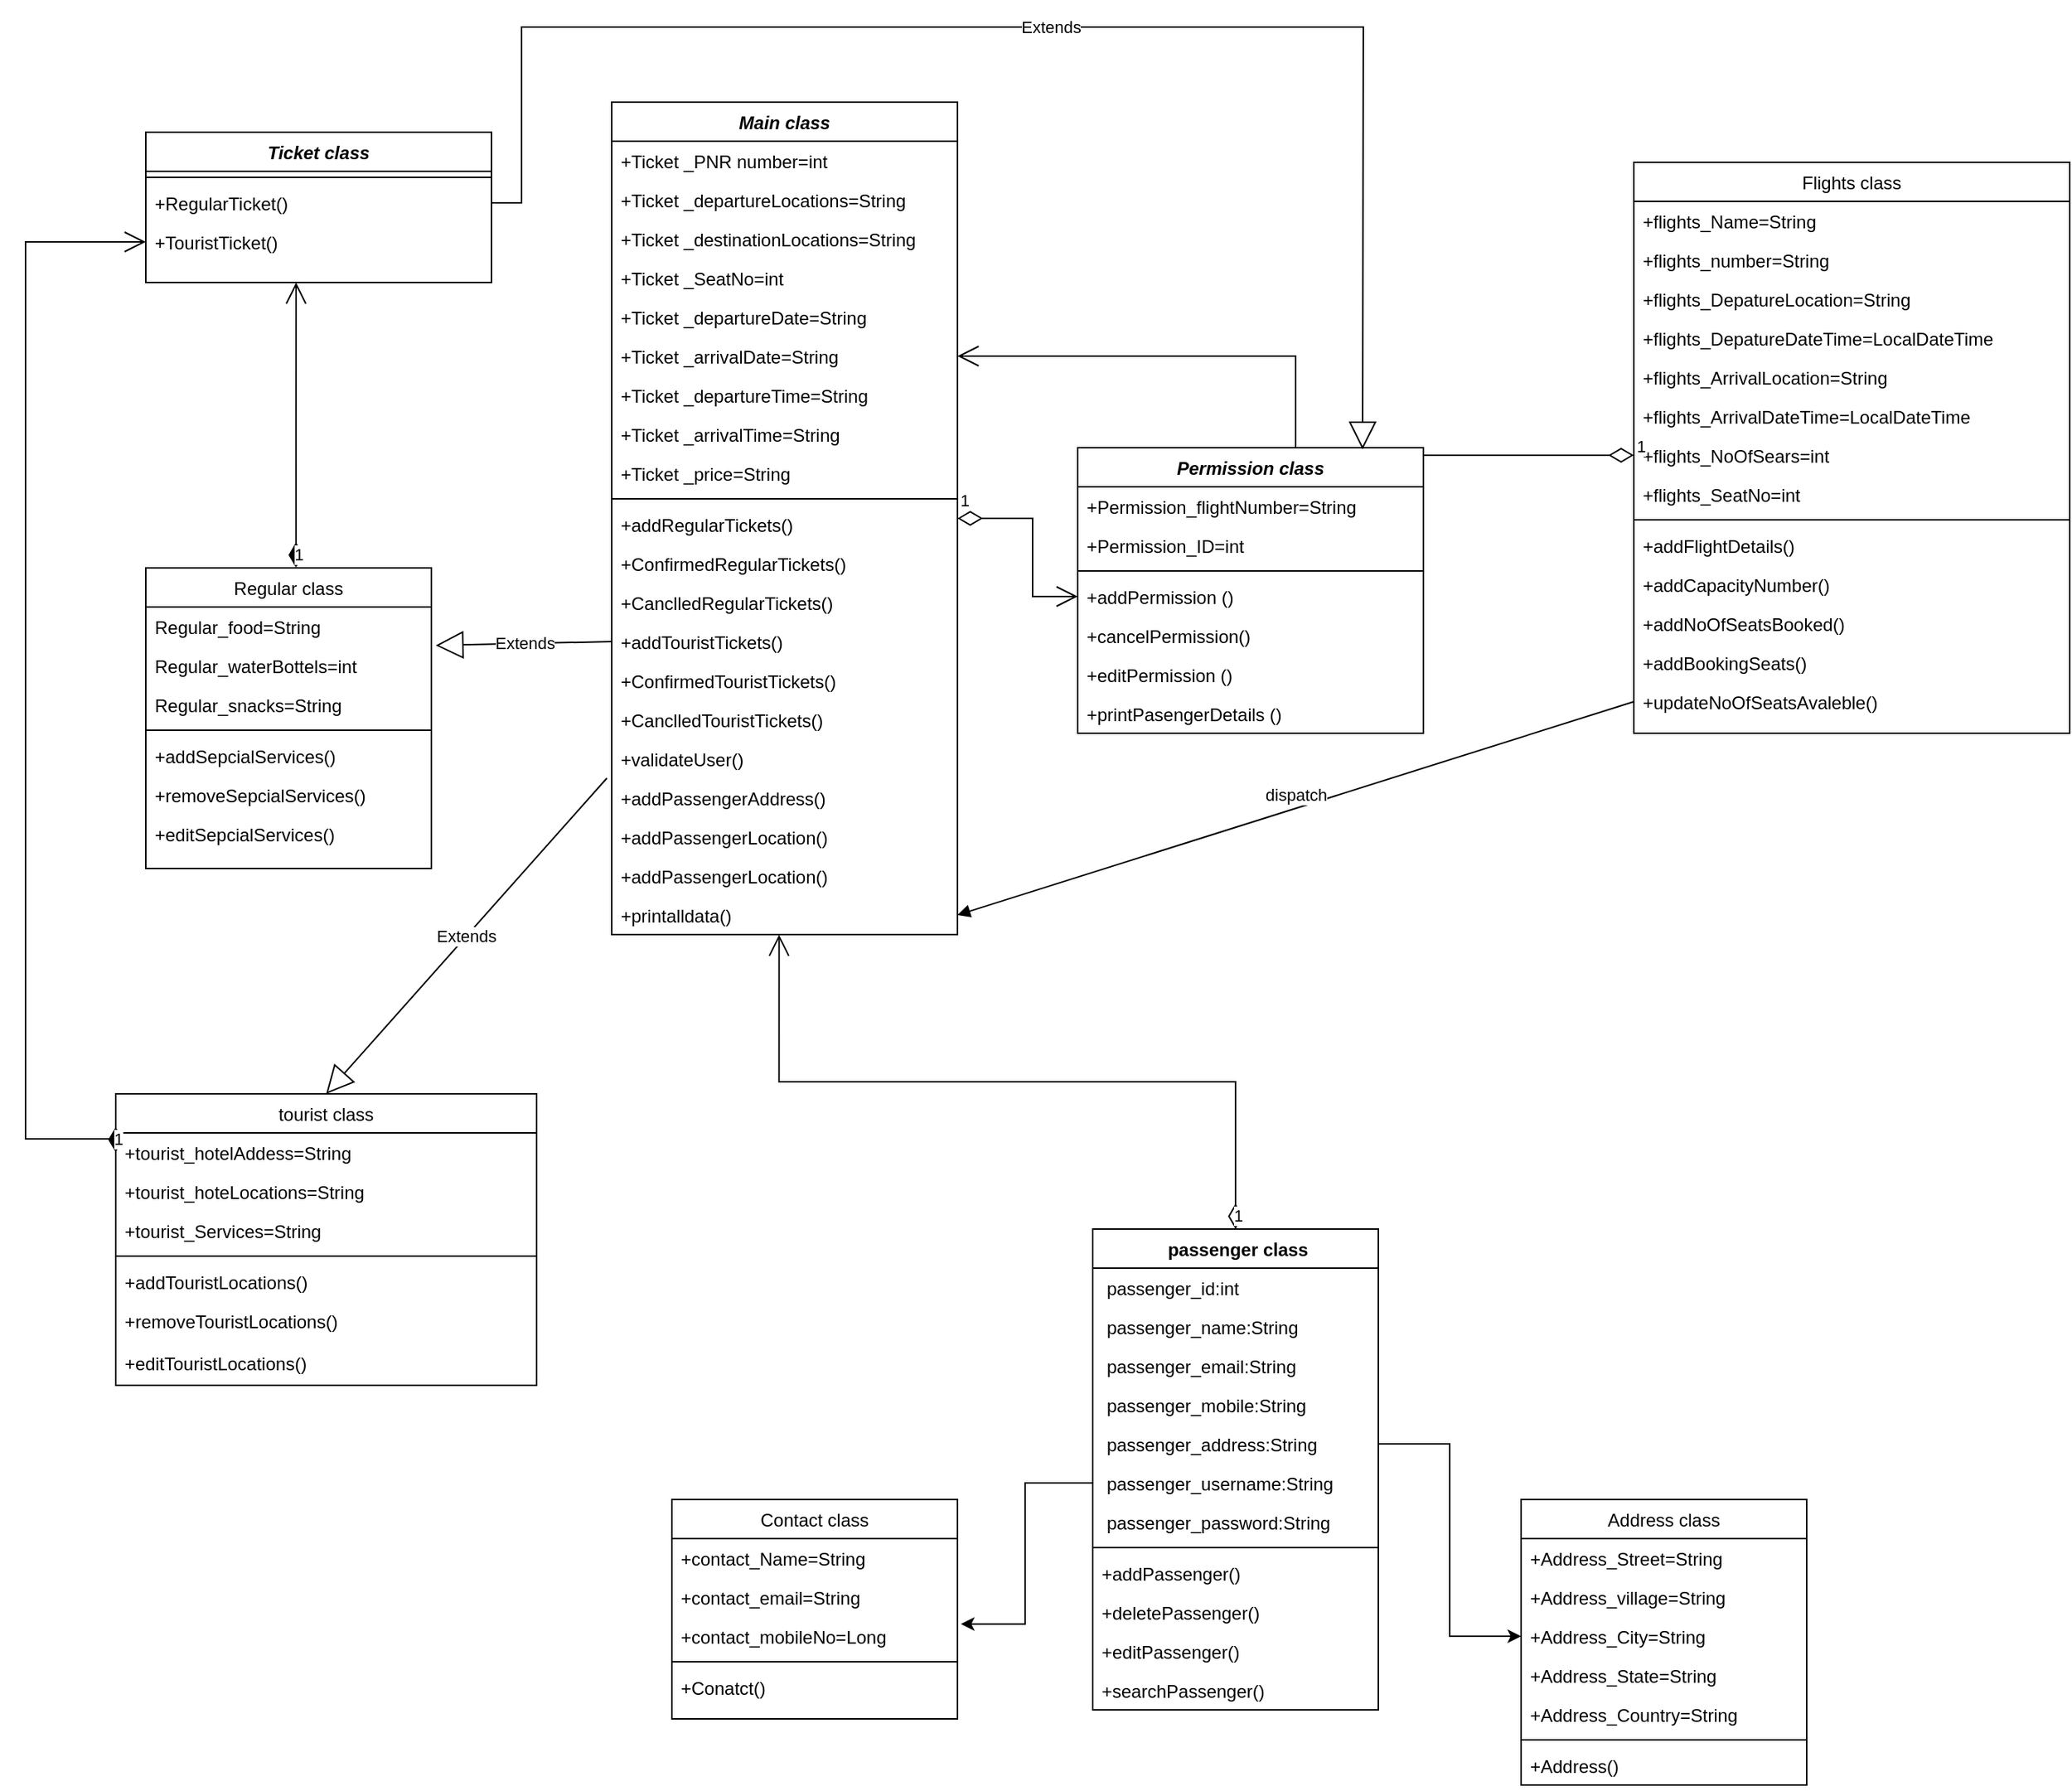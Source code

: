 <mxfile version="16.1.2" type="google"><diagram id="C5RBs43oDa-KdzZeNtuy" name="Page-1"><mxGraphModel dx="3751" dy="2673" grid="1" gridSize="10" guides="1" tooltips="1" connect="1" arrows="1" fold="1" page="1" pageScale="1" pageWidth="827" pageHeight="1169" math="0" shadow="0"><root><mxCell id="WIyWlLk6GJQsqaUBKTNV-0"/><mxCell id="WIyWlLk6GJQsqaUBKTNV-1" parent="WIyWlLk6GJQsqaUBKTNV-0"/><mxCell id="zkfFHV4jXpPFQw0GAbJ--0" value="Main class" style="swimlane;fontStyle=3;align=center;verticalAlign=top;childLayout=stackLayout;horizontal=1;startSize=26;horizontalStack=0;resizeParent=1;resizeLast=0;collapsible=1;marginBottom=0;rounded=0;shadow=0;strokeWidth=1;" parent="WIyWlLk6GJQsqaUBKTNV-1" vertex="1"><mxGeometry x="50.0" y="-620" width="230" height="554" as="geometry"><mxRectangle x="230" y="140" width="160" height="26" as="alternateBounds"/></mxGeometry></mxCell><mxCell id="kTtTP0LMeAO8jcKYCq8V-0" value="+Ticket _PNR number=int" style="text;align=left;verticalAlign=top;spacingLeft=4;spacingRight=4;overflow=hidden;rotatable=0;points=[[0,0.5],[1,0.5]];portConstraint=eastwest;strokeWidth=0;" parent="zkfFHV4jXpPFQw0GAbJ--0" vertex="1"><mxGeometry y="26" width="230" height="26" as="geometry"/></mxCell><mxCell id="kTtTP0LMeAO8jcKYCq8V-13" value="+Ticket _departureLocations=String" style="text;align=left;verticalAlign=top;spacingLeft=4;spacingRight=4;overflow=hidden;rotatable=0;points=[[0,0.5],[1,0.5]];portConstraint=eastwest;strokeWidth=0;" parent="zkfFHV4jXpPFQw0GAbJ--0" vertex="1"><mxGeometry y="52" width="230" height="26" as="geometry"/></mxCell><mxCell id="kTtTP0LMeAO8jcKYCq8V-14" value="+Ticket _destinationLocations=String" style="text;align=left;verticalAlign=top;spacingLeft=4;spacingRight=4;overflow=hidden;rotatable=0;points=[[0,0.5],[1,0.5]];portConstraint=eastwest;strokeWidth=0;" parent="zkfFHV4jXpPFQw0GAbJ--0" vertex="1"><mxGeometry y="78" width="230" height="26" as="geometry"/></mxCell><mxCell id="kTtTP0LMeAO8jcKYCq8V-15" value="+Ticket _SeatNo=int" style="text;align=left;verticalAlign=top;spacingLeft=4;spacingRight=4;overflow=hidden;rotatable=0;points=[[0,0.5],[1,0.5]];portConstraint=eastwest;strokeWidth=0;" parent="zkfFHV4jXpPFQw0GAbJ--0" vertex="1"><mxGeometry y="104" width="230" height="26" as="geometry"/></mxCell><mxCell id="kTtTP0LMeAO8jcKYCq8V-18" value="+Ticket _departureDate=String" style="text;align=left;verticalAlign=top;spacingLeft=4;spacingRight=4;overflow=hidden;rotatable=0;points=[[0,0.5],[1,0.5]];portConstraint=eastwest;strokeWidth=0;" parent="zkfFHV4jXpPFQw0GAbJ--0" vertex="1"><mxGeometry y="130" width="230" height="26" as="geometry"/></mxCell><mxCell id="kTtTP0LMeAO8jcKYCq8V-16" value="+Ticket _arrivalDate=String" style="text;align=left;verticalAlign=top;spacingLeft=4;spacingRight=4;overflow=hidden;rotatable=0;points=[[0,0.5],[1,0.5]];portConstraint=eastwest;strokeWidth=0;" parent="zkfFHV4jXpPFQw0GAbJ--0" vertex="1"><mxGeometry y="156" width="230" height="26" as="geometry"/></mxCell><mxCell id="kTtTP0LMeAO8jcKYCq8V-17" value="+Ticket _departureTime=String" style="text;align=left;verticalAlign=top;spacingLeft=4;spacingRight=4;overflow=hidden;rotatable=0;points=[[0,0.5],[1,0.5]];portConstraint=eastwest;strokeWidth=0;" parent="zkfFHV4jXpPFQw0GAbJ--0" vertex="1"><mxGeometry y="182" width="230" height="26" as="geometry"/></mxCell><mxCell id="kTtTP0LMeAO8jcKYCq8V-19" value="+Ticket _arrivalTime=String" style="text;align=left;verticalAlign=top;spacingLeft=4;spacingRight=4;overflow=hidden;rotatable=0;points=[[0,0.5],[1,0.5]];portConstraint=eastwest;strokeWidth=0;" parent="zkfFHV4jXpPFQw0GAbJ--0" vertex="1"><mxGeometry y="208" width="230" height="26" as="geometry"/></mxCell><mxCell id="kTtTP0LMeAO8jcKYCq8V-12" value="+Ticket _price=String" style="text;align=left;verticalAlign=top;spacingLeft=4;spacingRight=4;overflow=hidden;rotatable=0;points=[[0,0.5],[1,0.5]];portConstraint=eastwest;strokeWidth=0;" parent="zkfFHV4jXpPFQw0GAbJ--0" vertex="1"><mxGeometry y="234" width="230" height="26" as="geometry"/></mxCell><mxCell id="zkfFHV4jXpPFQw0GAbJ--4" value="" style="line;html=1;strokeWidth=1;align=left;verticalAlign=middle;spacingTop=-1;spacingLeft=3;spacingRight=3;rotatable=0;labelPosition=right;points=[];portConstraint=eastwest;" parent="zkfFHV4jXpPFQw0GAbJ--0" vertex="1"><mxGeometry y="260" width="230" height="8" as="geometry"/></mxCell><mxCell id="kTtTP0LMeAO8jcKYCq8V-22" value="+addRegularTickets()" style="text;align=left;verticalAlign=top;spacingLeft=4;spacingRight=4;overflow=hidden;rotatable=0;points=[[0,0.5],[1,0.5]];portConstraint=eastwest;fontStyle=0" parent="zkfFHV4jXpPFQw0GAbJ--0" vertex="1"><mxGeometry y="268" width="230" height="26" as="geometry"/></mxCell><mxCell id="kTtTP0LMeAO8jcKYCq8V-21" value="+ConfirmedRegularTickets()" style="text;align=left;verticalAlign=top;spacingLeft=4;spacingRight=4;overflow=hidden;rotatable=0;points=[[0,0.5],[1,0.5]];portConstraint=eastwest;fontStyle=0" parent="zkfFHV4jXpPFQw0GAbJ--0" vertex="1"><mxGeometry y="294" width="230" height="26" as="geometry"/></mxCell><mxCell id="kTtTP0LMeAO8jcKYCq8V-20" value="+CanclledRegularTickets()" style="text;align=left;verticalAlign=top;spacingLeft=4;spacingRight=4;overflow=hidden;rotatable=0;points=[[0,0.5],[1,0.5]];portConstraint=eastwest;fontStyle=0" parent="zkfFHV4jXpPFQw0GAbJ--0" vertex="1"><mxGeometry y="320" width="230" height="26" as="geometry"/></mxCell><mxCell id="kTtTP0LMeAO8jcKYCq8V-11" value="+addTouristTickets()" style="text;align=left;verticalAlign=top;spacingLeft=4;spacingRight=4;overflow=hidden;rotatable=0;points=[[0,0.5],[1,0.5]];portConstraint=eastwest;" parent="zkfFHV4jXpPFQw0GAbJ--0" vertex="1"><mxGeometry y="346" width="230" height="26" as="geometry"/></mxCell><mxCell id="kTtTP0LMeAO8jcKYCq8V-23" value="+ConfirmedTouristTickets()" style="text;align=left;verticalAlign=top;spacingLeft=4;spacingRight=4;overflow=hidden;rotatable=0;points=[[0,0.5],[1,0.5]];portConstraint=eastwest;" parent="zkfFHV4jXpPFQw0GAbJ--0" vertex="1"><mxGeometry y="372" width="230" height="26" as="geometry"/></mxCell><mxCell id="DacCaq0oT-YO_KaYL6lc-1" value="+CanclledTouristTickets()" style="text;align=left;verticalAlign=top;spacingLeft=4;spacingRight=4;overflow=hidden;rotatable=0;points=[[0,0.5],[1,0.5]];portConstraint=eastwest;" vertex="1" parent="zkfFHV4jXpPFQw0GAbJ--0"><mxGeometry y="398" width="230" height="26" as="geometry"/></mxCell><mxCell id="DacCaq0oT-YO_KaYL6lc-2" value="+validateUser()" style="text;align=left;verticalAlign=top;spacingLeft=4;spacingRight=4;overflow=hidden;rotatable=0;points=[[0,0.5],[1,0.5]];portConstraint=eastwest;" vertex="1" parent="zkfFHV4jXpPFQw0GAbJ--0"><mxGeometry y="424" width="230" height="26" as="geometry"/></mxCell><mxCell id="DacCaq0oT-YO_KaYL6lc-3" value="+addPassengerAddress()" style="text;align=left;verticalAlign=top;spacingLeft=4;spacingRight=4;overflow=hidden;rotatable=0;points=[[0,0.5],[1,0.5]];portConstraint=eastwest;" vertex="1" parent="zkfFHV4jXpPFQw0GAbJ--0"><mxGeometry y="450" width="230" height="26" as="geometry"/></mxCell><mxCell id="DacCaq0oT-YO_KaYL6lc-4" value="+addPassengerLocation()" style="text;align=left;verticalAlign=top;spacingLeft=4;spacingRight=4;overflow=hidden;rotatable=0;points=[[0,0.5],[1,0.5]];portConstraint=eastwest;" vertex="1" parent="zkfFHV4jXpPFQw0GAbJ--0"><mxGeometry y="476" width="230" height="26" as="geometry"/></mxCell><mxCell id="DacCaq0oT-YO_KaYL6lc-5" value="+addPassengerLocation()" style="text;align=left;verticalAlign=top;spacingLeft=4;spacingRight=4;overflow=hidden;rotatable=0;points=[[0,0.5],[1,0.5]];portConstraint=eastwest;" vertex="1" parent="zkfFHV4jXpPFQw0GAbJ--0"><mxGeometry y="502" width="230" height="26" as="geometry"/></mxCell><mxCell id="kTtTP0LMeAO8jcKYCq8V-24" value="+printalldata()" style="text;align=left;verticalAlign=top;spacingLeft=4;spacingRight=4;overflow=hidden;rotatable=0;points=[[0,0.5],[1,0.5]];portConstraint=eastwest;" parent="zkfFHV4jXpPFQw0GAbJ--0" vertex="1"><mxGeometry y="528" width="230" height="26" as="geometry"/></mxCell><mxCell id="zkfFHV4jXpPFQw0GAbJ--6" value=" passenger class" style="swimlane;fontStyle=1;align=center;verticalAlign=top;childLayout=stackLayout;horizontal=1;startSize=26;horizontalStack=0;resizeParent=1;resizeLast=0;collapsible=1;marginBottom=0;rounded=0;shadow=0;strokeWidth=1;" parent="WIyWlLk6GJQsqaUBKTNV-1" vertex="1"><mxGeometry x="370" y="130" width="190" height="320" as="geometry"><mxRectangle x="130" y="380" width="160" height="26" as="alternateBounds"/></mxGeometry></mxCell><mxCell id="kTtTP0LMeAO8jcKYCq8V-4" value=" passenger_id:int" style="text;align=left;verticalAlign=top;spacingLeft=4;spacingRight=4;overflow=hidden;rotatable=0;points=[[0,0.5],[1,0.5]];portConstraint=eastwest;" parent="zkfFHV4jXpPFQw0GAbJ--6" vertex="1"><mxGeometry y="26" width="190" height="26" as="geometry"/></mxCell><mxCell id="zkfFHV4jXpPFQw0GAbJ--7" value=" passenger_name:String" style="text;align=left;verticalAlign=top;spacingLeft=4;spacingRight=4;overflow=hidden;rotatable=0;points=[[0,0.5],[1,0.5]];portConstraint=eastwest;" parent="zkfFHV4jXpPFQw0GAbJ--6" vertex="1"><mxGeometry y="52" width="190" height="26" as="geometry"/></mxCell><mxCell id="kTtTP0LMeAO8jcKYCq8V-5" value=" passenger_email:String" style="text;align=left;verticalAlign=top;spacingLeft=4;spacingRight=4;overflow=hidden;rotatable=0;points=[[0,0.5],[1,0.5]];portConstraint=eastwest;rounded=0;shadow=0;html=0;" parent="zkfFHV4jXpPFQw0GAbJ--6" vertex="1"><mxGeometry y="78" width="190" height="26" as="geometry"/></mxCell><mxCell id="kTtTP0LMeAO8jcKYCq8V-8" value=" passenger_mobile:String" style="text;align=left;verticalAlign=top;spacingLeft=4;spacingRight=4;overflow=hidden;rotatable=0;points=[[0,0.5],[1,0.5]];portConstraint=eastwest;rounded=0;shadow=0;html=0;" parent="zkfFHV4jXpPFQw0GAbJ--6" vertex="1"><mxGeometry y="104" width="190" height="26" as="geometry"/></mxCell><mxCell id="kTtTP0LMeAO8jcKYCq8V-6" value=" passenger_address:String" style="text;align=left;verticalAlign=top;spacingLeft=4;spacingRight=4;overflow=hidden;rotatable=0;points=[[0,0.5],[1,0.5]];portConstraint=eastwest;rounded=0;shadow=0;html=0;" parent="zkfFHV4jXpPFQw0GAbJ--6" vertex="1"><mxGeometry y="130" width="190" height="26" as="geometry"/></mxCell><mxCell id="kTtTP0LMeAO8jcKYCq8V-7" value=" passenger_username:String" style="text;align=left;verticalAlign=top;spacingLeft=4;spacingRight=4;overflow=hidden;rotatable=0;points=[[0,0.5],[1,0.5]];portConstraint=eastwest;rounded=0;shadow=0;html=0;" parent="zkfFHV4jXpPFQw0GAbJ--6" vertex="1"><mxGeometry y="156" width="190" height="26" as="geometry"/></mxCell><mxCell id="zkfFHV4jXpPFQw0GAbJ--8" value=" passenger_password:String" style="text;align=left;verticalAlign=top;spacingLeft=4;spacingRight=4;overflow=hidden;rotatable=0;points=[[0,0.5],[1,0.5]];portConstraint=eastwest;rounded=0;shadow=0;html=0;" parent="zkfFHV4jXpPFQw0GAbJ--6" vertex="1"><mxGeometry y="182" width="190" height="26" as="geometry"/></mxCell><mxCell id="zkfFHV4jXpPFQw0GAbJ--9" value="" style="line;html=1;strokeWidth=1;align=left;verticalAlign=middle;spacingTop=-1;spacingLeft=3;spacingRight=3;rotatable=0;labelPosition=right;points=[];portConstraint=eastwest;" parent="zkfFHV4jXpPFQw0GAbJ--6" vertex="1"><mxGeometry y="208" width="190" height="8" as="geometry"/></mxCell><mxCell id="zkfFHV4jXpPFQw0GAbJ--10" value="+addPassenger()" style="text;align=left;verticalAlign=top;spacingLeft=4;spacingRight=4;overflow=hidden;rotatable=0;points=[[0,0.5],[1,0.5]];portConstraint=eastwest;fontStyle=0" parent="zkfFHV4jXpPFQw0GAbJ--6" vertex="1"><mxGeometry y="216" width="190" height="26" as="geometry"/></mxCell><mxCell id="kTtTP0LMeAO8jcKYCq8V-9" value="+deletePassenger()" style="text;align=left;verticalAlign=top;spacingLeft=4;spacingRight=4;overflow=hidden;rotatable=0;points=[[0,0.5],[1,0.5]];portConstraint=eastwest;" parent="zkfFHV4jXpPFQw0GAbJ--6" vertex="1"><mxGeometry y="242" width="190" height="26" as="geometry"/></mxCell><mxCell id="kTtTP0LMeAO8jcKYCq8V-10" value="+editPassenger()" style="text;align=left;verticalAlign=top;spacingLeft=4;spacingRight=4;overflow=hidden;rotatable=0;points=[[0,0.5],[1,0.5]];portConstraint=eastwest;" parent="zkfFHV4jXpPFQw0GAbJ--6" vertex="1"><mxGeometry y="268" width="190" height="26" as="geometry"/></mxCell><mxCell id="zkfFHV4jXpPFQw0GAbJ--11" value="+searchPassenger()" style="text;align=left;verticalAlign=top;spacingLeft=4;spacingRight=4;overflow=hidden;rotatable=0;points=[[0,0.5],[1,0.5]];portConstraint=eastwest;" parent="zkfFHV4jXpPFQw0GAbJ--6" vertex="1"><mxGeometry y="294" width="190" height="26" as="geometry"/></mxCell><mxCell id="zkfFHV4jXpPFQw0GAbJ--17" value="Regular class" style="swimlane;fontStyle=0;align=center;verticalAlign=top;childLayout=stackLayout;horizontal=1;startSize=26;horizontalStack=0;resizeParent=1;resizeLast=0;collapsible=1;marginBottom=0;rounded=0;shadow=0;strokeWidth=1;" parent="WIyWlLk6GJQsqaUBKTNV-1" vertex="1"><mxGeometry x="-260" y="-310" width="190" height="200" as="geometry"><mxRectangle x="550" y="140" width="160" height="26" as="alternateBounds"/></mxGeometry></mxCell><mxCell id="zkfFHV4jXpPFQw0GAbJ--19" value="Regular_food=String" style="text;align=left;verticalAlign=top;spacingLeft=4;spacingRight=4;overflow=hidden;rotatable=0;points=[[0,0.5],[1,0.5]];portConstraint=eastwest;rounded=0;shadow=0;html=0;" parent="zkfFHV4jXpPFQw0GAbJ--17" vertex="1"><mxGeometry y="26" width="190" height="26" as="geometry"/></mxCell><mxCell id="kTtTP0LMeAO8jcKYCq8V-43" value="Regular_waterBottels=int" style="text;align=left;verticalAlign=top;spacingLeft=4;spacingRight=4;overflow=hidden;rotatable=0;points=[[0,0.5],[1,0.5]];portConstraint=eastwest;rounded=0;shadow=0;html=0;" parent="zkfFHV4jXpPFQw0GAbJ--17" vertex="1"><mxGeometry y="52" width="190" height="26" as="geometry"/></mxCell><mxCell id="kTtTP0LMeAO8jcKYCq8V-44" value="Regular_snacks=String" style="text;align=left;verticalAlign=top;spacingLeft=4;spacingRight=4;overflow=hidden;rotatable=0;points=[[0,0.5],[1,0.5]];portConstraint=eastwest;rounded=0;shadow=0;html=0;" parent="zkfFHV4jXpPFQw0GAbJ--17" vertex="1"><mxGeometry y="78" width="190" height="26" as="geometry"/></mxCell><mxCell id="zkfFHV4jXpPFQw0GAbJ--23" value="" style="line;html=1;strokeWidth=1;align=left;verticalAlign=middle;spacingTop=-1;spacingLeft=3;spacingRight=3;rotatable=0;labelPosition=right;points=[];portConstraint=eastwest;" parent="zkfFHV4jXpPFQw0GAbJ--17" vertex="1"><mxGeometry y="104" width="190" height="8" as="geometry"/></mxCell><mxCell id="zkfFHV4jXpPFQw0GAbJ--25" value="+addSepcialServices()" style="text;align=left;verticalAlign=top;spacingLeft=4;spacingRight=4;overflow=hidden;rotatable=0;points=[[0,0.5],[1,0.5]];portConstraint=eastwest;" parent="zkfFHV4jXpPFQw0GAbJ--17" vertex="1"><mxGeometry y="112" width="190" height="26" as="geometry"/></mxCell><mxCell id="kTtTP0LMeAO8jcKYCq8V-40" value="+removeSepcialServices()" style="text;align=left;verticalAlign=top;spacingLeft=4;spacingRight=4;overflow=hidden;rotatable=0;points=[[0,0.5],[1,0.5]];portConstraint=eastwest;" parent="zkfFHV4jXpPFQw0GAbJ--17" vertex="1"><mxGeometry y="138" width="190" height="26" as="geometry"/></mxCell><mxCell id="kTtTP0LMeAO8jcKYCq8V-41" value="+editSepcialServices()" style="text;align=left;verticalAlign=top;spacingLeft=4;spacingRight=4;overflow=hidden;rotatable=0;points=[[0,0.5],[1,0.5]];portConstraint=eastwest;" parent="zkfFHV4jXpPFQw0GAbJ--17" vertex="1"><mxGeometry y="164" width="190" height="26" as="geometry"/></mxCell><mxCell id="kTtTP0LMeAO8jcKYCq8V-45" value="tourist class" style="swimlane;fontStyle=0;align=center;verticalAlign=top;childLayout=stackLayout;horizontal=1;startSize=26;horizontalStack=0;resizeParent=1;resizeLast=0;collapsible=1;marginBottom=0;rounded=0;shadow=0;strokeWidth=1;" parent="WIyWlLk6GJQsqaUBKTNV-1" vertex="1"><mxGeometry x="-280" y="40" width="280" height="194" as="geometry"><mxRectangle x="550" y="140" width="160" height="26" as="alternateBounds"/></mxGeometry></mxCell><mxCell id="kTtTP0LMeAO8jcKYCq8V-46" value="+tourist_hotelAddess=String" style="text;align=left;verticalAlign=top;spacingLeft=4;spacingRight=4;overflow=hidden;rotatable=0;points=[[0,0.5],[1,0.5]];portConstraint=eastwest;rounded=0;shadow=0;html=0;" parent="kTtTP0LMeAO8jcKYCq8V-45" vertex="1"><mxGeometry y="26" width="280" height="26" as="geometry"/></mxCell><mxCell id="kTtTP0LMeAO8jcKYCq8V-47" value="+tourist_hoteLocations=String" style="text;align=left;verticalAlign=top;spacingLeft=4;spacingRight=4;overflow=hidden;rotatable=0;points=[[0,0.5],[1,0.5]];portConstraint=eastwest;rounded=0;shadow=0;html=0;" parent="kTtTP0LMeAO8jcKYCq8V-45" vertex="1"><mxGeometry y="52" width="280" height="26" as="geometry"/></mxCell><mxCell id="pkEpkI6Na9km7Mtwv1lN-41" value="+tourist_Services=String" style="text;align=left;verticalAlign=top;spacingLeft=4;spacingRight=4;overflow=hidden;rotatable=0;points=[[0,0.5],[1,0.5]];portConstraint=eastwest;rounded=0;shadow=0;html=0;" parent="kTtTP0LMeAO8jcKYCq8V-45" vertex="1"><mxGeometry y="78" width="280" height="26" as="geometry"/></mxCell><mxCell id="kTtTP0LMeAO8jcKYCq8V-49" value="" style="line;html=1;strokeWidth=1;align=left;verticalAlign=middle;spacingTop=-1;spacingLeft=3;spacingRight=3;rotatable=0;labelPosition=right;points=[];portConstraint=eastwest;" parent="kTtTP0LMeAO8jcKYCq8V-45" vertex="1"><mxGeometry y="104" width="280" height="8" as="geometry"/></mxCell><mxCell id="kTtTP0LMeAO8jcKYCq8V-50" value="+addTouristLocations()" style="text;align=left;verticalAlign=top;spacingLeft=4;spacingRight=4;overflow=hidden;rotatable=0;points=[[0,0.5],[1,0.5]];portConstraint=eastwest;" parent="kTtTP0LMeAO8jcKYCq8V-45" vertex="1"><mxGeometry y="112" width="280" height="26" as="geometry"/></mxCell><mxCell id="kTtTP0LMeAO8jcKYCq8V-51" value="+removeTouristLocations()" style="text;align=left;verticalAlign=top;spacingLeft=4;spacingRight=4;overflow=hidden;rotatable=0;points=[[0,0.5],[1,0.5]];portConstraint=eastwest;" parent="kTtTP0LMeAO8jcKYCq8V-45" vertex="1"><mxGeometry y="138" width="280" height="28" as="geometry"/></mxCell><mxCell id="kTtTP0LMeAO8jcKYCq8V-56" value="+editTouristLocations()" style="text;align=left;verticalAlign=top;spacingLeft=4;spacingRight=4;overflow=hidden;rotatable=0;points=[[0,0.5],[1,0.5]];portConstraint=eastwest;" parent="kTtTP0LMeAO8jcKYCq8V-45" vertex="1"><mxGeometry y="166" width="280" height="28" as="geometry"/></mxCell><mxCell id="kTtTP0LMeAO8jcKYCq8V-68" value="Flights class" style="swimlane;fontStyle=0;align=center;verticalAlign=top;childLayout=stackLayout;horizontal=1;startSize=26;horizontalStack=0;resizeParent=1;resizeLast=0;collapsible=1;marginBottom=0;rounded=0;shadow=0;strokeWidth=1;" parent="WIyWlLk6GJQsqaUBKTNV-1" vertex="1"><mxGeometry x="730" y="-580" width="290" height="380" as="geometry"><mxRectangle x="550" y="140" width="160" height="26" as="alternateBounds"/></mxGeometry></mxCell><mxCell id="kTtTP0LMeAO8jcKYCq8V-69" value="+flights_Name=String" style="text;align=left;verticalAlign=top;spacingLeft=4;spacingRight=4;overflow=hidden;rotatable=0;points=[[0,0.5],[1,0.5]];portConstraint=eastwest;rounded=0;shadow=0;html=0;" parent="kTtTP0LMeAO8jcKYCq8V-68" vertex="1"><mxGeometry y="26" width="290" height="26" as="geometry"/></mxCell><mxCell id="pkEpkI6Na9km7Mtwv1lN-20" value="+flights_number=String" style="text;align=left;verticalAlign=top;spacingLeft=4;spacingRight=4;overflow=hidden;rotatable=0;points=[[0,0.5],[1,0.5]];portConstraint=eastwest;rounded=0;shadow=0;html=0;" parent="kTtTP0LMeAO8jcKYCq8V-68" vertex="1"><mxGeometry y="52" width="290" height="26" as="geometry"/></mxCell><mxCell id="pkEpkI6Na9km7Mtwv1lN-21" value="+flights_DepatureLocation=String" style="text;align=left;verticalAlign=top;spacingLeft=4;spacingRight=4;overflow=hidden;rotatable=0;points=[[0,0.5],[1,0.5]];portConstraint=eastwest;rounded=0;shadow=0;html=0;" parent="kTtTP0LMeAO8jcKYCq8V-68" vertex="1"><mxGeometry y="78" width="290" height="26" as="geometry"/></mxCell><mxCell id="pkEpkI6Na9km7Mtwv1lN-22" value="+flights_DepatureDateTime=LocalDateTime" style="text;align=left;verticalAlign=top;spacingLeft=4;spacingRight=4;overflow=hidden;rotatable=0;points=[[0,0.5],[1,0.5]];portConstraint=eastwest;rounded=0;shadow=0;html=0;" parent="kTtTP0LMeAO8jcKYCq8V-68" vertex="1"><mxGeometry y="104" width="290" height="26" as="geometry"/></mxCell><mxCell id="pkEpkI6Na9km7Mtwv1lN-23" value="+flights_ArrivalLocation=String" style="text;align=left;verticalAlign=top;spacingLeft=4;spacingRight=4;overflow=hidden;rotatable=0;points=[[0,0.5],[1,0.5]];portConstraint=eastwest;rounded=0;shadow=0;html=0;" parent="kTtTP0LMeAO8jcKYCq8V-68" vertex="1"><mxGeometry y="130" width="290" height="26" as="geometry"/></mxCell><mxCell id="pkEpkI6Na9km7Mtwv1lN-24" value="+flights_ArrivalDateTime=LocalDateTime" style="text;align=left;verticalAlign=top;spacingLeft=4;spacingRight=4;overflow=hidden;rotatable=0;points=[[0,0.5],[1,0.5]];portConstraint=eastwest;rounded=0;shadow=0;html=0;" parent="kTtTP0LMeAO8jcKYCq8V-68" vertex="1"><mxGeometry y="156" width="290" height="26" as="geometry"/></mxCell><mxCell id="pkEpkI6Na9km7Mtwv1lN-25" value="+flights_NoOfSears=int" style="text;align=left;verticalAlign=top;spacingLeft=4;spacingRight=4;overflow=hidden;rotatable=0;points=[[0,0.5],[1,0.5]];portConstraint=eastwest;rounded=0;shadow=0;html=0;" parent="kTtTP0LMeAO8jcKYCq8V-68" vertex="1"><mxGeometry y="182" width="290" height="26" as="geometry"/></mxCell><mxCell id="kTtTP0LMeAO8jcKYCq8V-70" value="+flights_SeatNo=int" style="text;align=left;verticalAlign=top;spacingLeft=4;spacingRight=4;overflow=hidden;rotatable=0;points=[[0,0.5],[1,0.5]];portConstraint=eastwest;rounded=0;shadow=0;html=0;" parent="kTtTP0LMeAO8jcKYCq8V-68" vertex="1"><mxGeometry y="208" width="290" height="26" as="geometry"/></mxCell><mxCell id="kTtTP0LMeAO8jcKYCq8V-71" value="" style="line;html=1;strokeWidth=1;align=left;verticalAlign=middle;spacingTop=-1;spacingLeft=3;spacingRight=3;rotatable=0;labelPosition=right;points=[];portConstraint=eastwest;" parent="kTtTP0LMeAO8jcKYCq8V-68" vertex="1"><mxGeometry y="234" width="290" height="8" as="geometry"/></mxCell><mxCell id="kTtTP0LMeAO8jcKYCq8V-77" value="+addFlightDetails()" style="text;align=left;verticalAlign=top;spacingLeft=4;spacingRight=4;overflow=hidden;rotatable=0;points=[[0,0.5],[1,0.5]];portConstraint=eastwest;" parent="kTtTP0LMeAO8jcKYCq8V-68" vertex="1"><mxGeometry y="242" width="290" height="26" as="geometry"/></mxCell><mxCell id="kTtTP0LMeAO8jcKYCq8V-78" value="+addCapacityNumber()" style="text;align=left;verticalAlign=top;spacingLeft=4;spacingRight=4;overflow=hidden;rotatable=0;points=[[0,0.5],[1,0.5]];portConstraint=eastwest;" parent="kTtTP0LMeAO8jcKYCq8V-68" vertex="1"><mxGeometry y="268" width="290" height="26" as="geometry"/></mxCell><mxCell id="kTtTP0LMeAO8jcKYCq8V-72" value="+addNoOfSeatsBooked()" style="text;align=left;verticalAlign=top;spacingLeft=4;spacingRight=4;overflow=hidden;rotatable=0;points=[[0,0.5],[1,0.5]];portConstraint=eastwest;" parent="kTtTP0LMeAO8jcKYCq8V-68" vertex="1"><mxGeometry y="294" width="290" height="26" as="geometry"/></mxCell><mxCell id="kTtTP0LMeAO8jcKYCq8V-80" value="+addBookingSeats()" style="text;align=left;verticalAlign=top;spacingLeft=4;spacingRight=4;overflow=hidden;rotatable=0;points=[[0,0.5],[1,0.5]];portConstraint=eastwest;" parent="kTtTP0LMeAO8jcKYCq8V-68" vertex="1"><mxGeometry y="320" width="290" height="26" as="geometry"/></mxCell><mxCell id="kTtTP0LMeAO8jcKYCq8V-74" value="+updateNoOfSeatsAvaleble()" style="text;align=left;verticalAlign=top;spacingLeft=4;spacingRight=4;overflow=hidden;rotatable=0;points=[[0,0.5],[1,0.5]];portConstraint=eastwest;" parent="kTtTP0LMeAO8jcKYCq8V-68" vertex="1"><mxGeometry y="346" width="290" height="26" as="geometry"/></mxCell><mxCell id="pkEpkI6Na9km7Mtwv1lN-0" value="Contact class" style="swimlane;fontStyle=0;align=center;verticalAlign=top;childLayout=stackLayout;horizontal=1;startSize=26;horizontalStack=0;resizeParent=1;resizeLast=0;collapsible=1;marginBottom=0;rounded=0;shadow=0;strokeWidth=1;" parent="WIyWlLk6GJQsqaUBKTNV-1" vertex="1"><mxGeometry x="90.0" y="310" width="190" height="146" as="geometry"><mxRectangle x="550" y="140" width="160" height="26" as="alternateBounds"/></mxGeometry></mxCell><mxCell id="pkEpkI6Na9km7Mtwv1lN-1" value="+contact_Name=String" style="text;align=left;verticalAlign=top;spacingLeft=4;spacingRight=4;overflow=hidden;rotatable=0;points=[[0,0.5],[1,0.5]];portConstraint=eastwest;rounded=0;shadow=0;html=0;" parent="pkEpkI6Na9km7Mtwv1lN-0" vertex="1"><mxGeometry y="26" width="190" height="26" as="geometry"/></mxCell><mxCell id="pkEpkI6Na9km7Mtwv1lN-6" value="+contact_email=String" style="text;align=left;verticalAlign=top;spacingLeft=4;spacingRight=4;overflow=hidden;rotatable=0;points=[[0,0.5],[1,0.5]];portConstraint=eastwest;rounded=0;shadow=0;html=0;" parent="pkEpkI6Na9km7Mtwv1lN-0" vertex="1"><mxGeometry y="52" width="190" height="26" as="geometry"/></mxCell><mxCell id="pkEpkI6Na9km7Mtwv1lN-7" value="+contact_mobileNo=Long" style="text;align=left;verticalAlign=top;spacingLeft=4;spacingRight=4;overflow=hidden;rotatable=0;points=[[0,0.5],[1,0.5]];portConstraint=eastwest;rounded=0;shadow=0;html=0;" parent="pkEpkI6Na9km7Mtwv1lN-0" vertex="1"><mxGeometry y="78" width="190" height="26" as="geometry"/></mxCell><mxCell id="pkEpkI6Na9km7Mtwv1lN-3" value="" style="line;html=1;strokeWidth=1;align=left;verticalAlign=middle;spacingTop=-1;spacingLeft=3;spacingRight=3;rotatable=0;labelPosition=right;points=[];portConstraint=eastwest;" parent="pkEpkI6Na9km7Mtwv1lN-0" vertex="1"><mxGeometry y="104" width="190" height="8" as="geometry"/></mxCell><mxCell id="pkEpkI6Na9km7Mtwv1lN-4" value="+Conatct()" style="text;align=left;verticalAlign=top;spacingLeft=4;spacingRight=4;overflow=hidden;rotatable=0;points=[[0,0.5],[1,0.5]];portConstraint=eastwest;" parent="pkEpkI6Na9km7Mtwv1lN-0" vertex="1"><mxGeometry y="112" width="190" height="26" as="geometry"/></mxCell><mxCell id="pkEpkI6Na9km7Mtwv1lN-10" value="Address class" style="swimlane;fontStyle=0;align=center;verticalAlign=top;childLayout=stackLayout;horizontal=1;startSize=26;horizontalStack=0;resizeParent=1;resizeLast=0;collapsible=1;marginBottom=0;rounded=0;shadow=0;strokeWidth=1;" parent="WIyWlLk6GJQsqaUBKTNV-1" vertex="1"><mxGeometry x="655" y="310" width="190" height="190" as="geometry"><mxRectangle x="550" y="140" width="160" height="26" as="alternateBounds"/></mxGeometry></mxCell><mxCell id="pkEpkI6Na9km7Mtwv1lN-11" value="+Address_Street=String" style="text;align=left;verticalAlign=top;spacingLeft=4;spacingRight=4;overflow=hidden;rotatable=0;points=[[0,0.5],[1,0.5]];portConstraint=eastwest;rounded=0;shadow=0;html=0;" parent="pkEpkI6Na9km7Mtwv1lN-10" vertex="1"><mxGeometry y="26" width="190" height="26" as="geometry"/></mxCell><mxCell id="pkEpkI6Na9km7Mtwv1lN-12" value="+Address_village=String" style="text;align=left;verticalAlign=top;spacingLeft=4;spacingRight=4;overflow=hidden;rotatable=0;points=[[0,0.5],[1,0.5]];portConstraint=eastwest;rounded=0;shadow=0;html=0;" parent="pkEpkI6Na9km7Mtwv1lN-10" vertex="1"><mxGeometry y="52" width="190" height="26" as="geometry"/></mxCell><mxCell id="pkEpkI6Na9km7Mtwv1lN-13" value="+Address_City=String" style="text;align=left;verticalAlign=top;spacingLeft=4;spacingRight=4;overflow=hidden;rotatable=0;points=[[0,0.5],[1,0.5]];portConstraint=eastwest;rounded=0;shadow=0;html=0;" parent="pkEpkI6Na9km7Mtwv1lN-10" vertex="1"><mxGeometry y="78" width="190" height="26" as="geometry"/></mxCell><mxCell id="pkEpkI6Na9km7Mtwv1lN-14" value="+Address_State=String" style="text;align=left;verticalAlign=top;spacingLeft=4;spacingRight=4;overflow=hidden;rotatable=0;points=[[0,0.5],[1,0.5]];portConstraint=eastwest;rounded=0;shadow=0;html=0;" parent="pkEpkI6Na9km7Mtwv1lN-10" vertex="1"><mxGeometry y="104" width="190" height="26" as="geometry"/></mxCell><mxCell id="pkEpkI6Na9km7Mtwv1lN-15" value="+Address_Country=String" style="text;align=left;verticalAlign=top;spacingLeft=4;spacingRight=4;overflow=hidden;rotatable=0;points=[[0,0.5],[1,0.5]];portConstraint=eastwest;rounded=0;shadow=0;html=0;" parent="pkEpkI6Na9km7Mtwv1lN-10" vertex="1"><mxGeometry y="130" width="190" height="26" as="geometry"/></mxCell><mxCell id="pkEpkI6Na9km7Mtwv1lN-16" value="" style="line;html=1;strokeWidth=1;align=left;verticalAlign=middle;spacingTop=-1;spacingLeft=3;spacingRight=3;rotatable=0;labelPosition=right;points=[];portConstraint=eastwest;" parent="pkEpkI6Na9km7Mtwv1lN-10" vertex="1"><mxGeometry y="156" width="190" height="8" as="geometry"/></mxCell><mxCell id="pkEpkI6Na9km7Mtwv1lN-17" value="+Address()" style="text;align=left;verticalAlign=top;spacingLeft=4;spacingRight=4;overflow=hidden;rotatable=0;points=[[0,0.5],[1,0.5]];portConstraint=eastwest;" parent="pkEpkI6Na9km7Mtwv1lN-10" vertex="1"><mxGeometry y="164" width="190" height="26" as="geometry"/></mxCell><mxCell id="pkEpkI6Na9km7Mtwv1lN-27" style="edgeStyle=orthogonalEdgeStyle;rounded=0;orthogonalLoop=1;jettySize=auto;html=1;entryX=1.012;entryY=0.187;entryDx=0;entryDy=0;entryPerimeter=0;" parent="WIyWlLk6GJQsqaUBKTNV-1" source="kTtTP0LMeAO8jcKYCq8V-7" target="pkEpkI6Na9km7Mtwv1lN-7" edge="1"><mxGeometry relative="1" as="geometry"/></mxCell><mxCell id="pkEpkI6Na9km7Mtwv1lN-28" style="edgeStyle=orthogonalEdgeStyle;rounded=0;orthogonalLoop=1;jettySize=auto;html=1;entryX=0;entryY=0.5;entryDx=0;entryDy=0;" parent="WIyWlLk6GJQsqaUBKTNV-1" source="kTtTP0LMeAO8jcKYCq8V-6" target="pkEpkI6Na9km7Mtwv1lN-13" edge="1"><mxGeometry relative="1" as="geometry"/></mxCell><mxCell id="pkEpkI6Na9km7Mtwv1lN-33" value="Extends" style="endArrow=block;endSize=16;endFill=0;html=1;rounded=0;entryX=0.5;entryY=0;entryDx=0;entryDy=0;exitX=-0.014;exitY=-0.005;exitDx=0;exitDy=0;exitPerimeter=0;" parent="WIyWlLk6GJQsqaUBKTNV-1" source="DacCaq0oT-YO_KaYL6lc-3" target="kTtTP0LMeAO8jcKYCq8V-45" edge="1"><mxGeometry width="160" relative="1" as="geometry"><mxPoint x="-70.0" y="120" as="sourcePoint"/><mxPoint x="590" y="-12" as="targetPoint"/></mxGeometry></mxCell><mxCell id="pkEpkI6Na9km7Mtwv1lN-39" value="1" style="endArrow=open;html=1;endSize=12;startArrow=diamondThin;startSize=14;startFill=0;edgeStyle=orthogonalEdgeStyle;align=left;verticalAlign=bottom;rounded=0;exitX=0.5;exitY=0;exitDx=0;exitDy=0;entryX=0.484;entryY=1.003;entryDx=0;entryDy=0;entryPerimeter=0;" parent="WIyWlLk6GJQsqaUBKTNV-1" source="zkfFHV4jXpPFQw0GAbJ--6" target="kTtTP0LMeAO8jcKYCq8V-24" edge="1"><mxGeometry x="-1" y="3" relative="1" as="geometry"><mxPoint x="460.0" y="120" as="sourcePoint"/><mxPoint x="470.0" y="40" as="targetPoint"/></mxGeometry></mxCell><mxCell id="pkEpkI6Na9km7Mtwv1lN-40" value="1" style="endArrow=open;html=1;endSize=12;startArrow=diamondThin;startSize=14;startFill=0;edgeStyle=orthogonalEdgeStyle;align=left;verticalAlign=bottom;rounded=0;exitX=0;exitY=0.5;exitDx=0;exitDy=0;entryX=1;entryY=0.5;entryDx=0;entryDy=0;" parent="WIyWlLk6GJQsqaUBKTNV-1" source="pkEpkI6Na9km7Mtwv1lN-25" target="kTtTP0LMeAO8jcKYCq8V-16" edge="1"><mxGeometry x="-1" y="3" relative="1" as="geometry"><mxPoint x="390" y="-270" as="sourcePoint"/><mxPoint x="550" y="-270" as="targetPoint"/></mxGeometry></mxCell><mxCell id="pkEpkI6Na9km7Mtwv1lN-42" value="Permission class" style="swimlane;fontStyle=3;align=center;verticalAlign=top;childLayout=stackLayout;horizontal=1;startSize=26;horizontalStack=0;resizeParent=1;resizeLast=0;collapsible=1;marginBottom=0;rounded=0;shadow=0;strokeWidth=1;" parent="WIyWlLk6GJQsqaUBKTNV-1" vertex="1"><mxGeometry x="360" y="-390" width="230" height="190" as="geometry"><mxRectangle x="230" y="140" width="160" height="26" as="alternateBounds"/></mxGeometry></mxCell><mxCell id="pkEpkI6Na9km7Mtwv1lN-43" value="+Permission_flightNumber=String" style="text;align=left;verticalAlign=top;spacingLeft=4;spacingRight=4;overflow=hidden;rotatable=0;points=[[0,0.5],[1,0.5]];portConstraint=eastwest;strokeWidth=0;" parent="pkEpkI6Na9km7Mtwv1lN-42" vertex="1"><mxGeometry y="26" width="230" height="26" as="geometry"/></mxCell><mxCell id="pkEpkI6Na9km7Mtwv1lN-44" value="+Permission_ID=int" style="text;align=left;verticalAlign=top;spacingLeft=4;spacingRight=4;overflow=hidden;rotatable=0;points=[[0,0.5],[1,0.5]];portConstraint=eastwest;strokeWidth=0;" parent="pkEpkI6Na9km7Mtwv1lN-42" vertex="1"><mxGeometry y="52" width="230" height="26" as="geometry"/></mxCell><mxCell id="pkEpkI6Na9km7Mtwv1lN-52" value="" style="line;html=1;strokeWidth=1;align=left;verticalAlign=middle;spacingTop=-1;spacingLeft=3;spacingRight=3;rotatable=0;labelPosition=right;points=[];portConstraint=eastwest;" parent="pkEpkI6Na9km7Mtwv1lN-42" vertex="1"><mxGeometry y="78" width="230" height="8" as="geometry"/></mxCell><mxCell id="pkEpkI6Na9km7Mtwv1lN-53" value="+addPermission ()" style="text;align=left;verticalAlign=top;spacingLeft=4;spacingRight=4;overflow=hidden;rotatable=0;points=[[0,0.5],[1,0.5]];portConstraint=eastwest;fontStyle=0" parent="pkEpkI6Na9km7Mtwv1lN-42" vertex="1"><mxGeometry y="86" width="230" height="26" as="geometry"/></mxCell><mxCell id="pkEpkI6Na9km7Mtwv1lN-54" value="+cancelPermission()" style="text;align=left;verticalAlign=top;spacingLeft=4;spacingRight=4;overflow=hidden;rotatable=0;points=[[0,0.5],[1,0.5]];portConstraint=eastwest;fontStyle=0" parent="pkEpkI6Na9km7Mtwv1lN-42" vertex="1"><mxGeometry y="112" width="230" height="26" as="geometry"/></mxCell><mxCell id="pkEpkI6Na9km7Mtwv1lN-61" value="+editPermission ()" style="text;align=left;verticalAlign=top;spacingLeft=4;spacingRight=4;overflow=hidden;rotatable=0;points=[[0,0.5],[1,0.5]];portConstraint=eastwest;fontStyle=0" parent="pkEpkI6Na9km7Mtwv1lN-42" vertex="1"><mxGeometry y="138" width="230" height="26" as="geometry"/></mxCell><mxCell id="pkEpkI6Na9km7Mtwv1lN-55" value="+printPasengerDetails ()" style="text;align=left;verticalAlign=top;spacingLeft=4;spacingRight=4;overflow=hidden;rotatable=0;points=[[0,0.5],[1,0.5]];portConstraint=eastwest;fontStyle=0" parent="pkEpkI6Na9km7Mtwv1lN-42" vertex="1"><mxGeometry y="164" width="230" height="26" as="geometry"/></mxCell><mxCell id="pkEpkI6Na9km7Mtwv1lN-62" value="1" style="endArrow=open;html=1;endSize=12;startArrow=diamondThin;startSize=14;startFill=0;edgeStyle=orthogonalEdgeStyle;align=left;verticalAlign=bottom;rounded=0;entryX=0;entryY=0.5;entryDx=0;entryDy=0;" parent="WIyWlLk6GJQsqaUBKTNV-1" source="zkfFHV4jXpPFQw0GAbJ--0" target="pkEpkI6Na9km7Mtwv1lN-53" edge="1"><mxGeometry x="-1" y="3" relative="1" as="geometry"><mxPoint x="390" y="-380" as="sourcePoint"/><mxPoint x="550" y="-380" as="targetPoint"/><Array as="points"><mxPoint x="330" y="-343"/><mxPoint x="330" y="-291"/></Array></mxGeometry></mxCell><mxCell id="pkEpkI6Na9km7Mtwv1lN-29" value="Extends" style="endArrow=block;endSize=16;endFill=0;html=1;rounded=0;exitX=0;exitY=0.5;exitDx=0;exitDy=0;entryX=1.015;entryY=-0.017;entryDx=0;entryDy=0;entryPerimeter=0;" parent="WIyWlLk6GJQsqaUBKTNV-1" source="kTtTP0LMeAO8jcKYCq8V-11" target="kTtTP0LMeAO8jcKYCq8V-43" edge="1"><mxGeometry width="160" relative="1" as="geometry"><mxPoint x="360" y="40" as="sourcePoint"/><mxPoint x="350" y="-13" as="targetPoint"/></mxGeometry></mxCell><mxCell id="DacCaq0oT-YO_KaYL6lc-6" value="Ticket class" style="swimlane;fontStyle=3;align=center;verticalAlign=top;childLayout=stackLayout;horizontal=1;startSize=26;horizontalStack=0;resizeParent=1;resizeLast=0;collapsible=1;marginBottom=0;rounded=0;shadow=0;strokeWidth=1;" vertex="1" parent="WIyWlLk6GJQsqaUBKTNV-1"><mxGeometry x="-260" y="-600" width="230" height="100" as="geometry"><mxRectangle x="230" y="140" width="160" height="26" as="alternateBounds"/></mxGeometry></mxCell><mxCell id="DacCaq0oT-YO_KaYL6lc-9" value="" style="line;html=1;strokeWidth=1;align=left;verticalAlign=middle;spacingTop=-1;spacingLeft=3;spacingRight=3;rotatable=0;labelPosition=right;points=[];portConstraint=eastwest;" vertex="1" parent="DacCaq0oT-YO_KaYL6lc-6"><mxGeometry y="26" width="230" height="8" as="geometry"/></mxCell><mxCell id="DacCaq0oT-YO_KaYL6lc-10" value="+RegularTicket()" style="text;align=left;verticalAlign=top;spacingLeft=4;spacingRight=4;overflow=hidden;rotatable=0;points=[[0,0.5],[1,0.5]];portConstraint=eastwest;fontStyle=0" vertex="1" parent="DacCaq0oT-YO_KaYL6lc-6"><mxGeometry y="34" width="230" height="26" as="geometry"/></mxCell><mxCell id="DacCaq0oT-YO_KaYL6lc-11" value="+TouristTicket()" style="text;align=left;verticalAlign=top;spacingLeft=4;spacingRight=4;overflow=hidden;rotatable=0;points=[[0,0.5],[1,0.5]];portConstraint=eastwest;fontStyle=0" vertex="1" parent="DacCaq0oT-YO_KaYL6lc-6"><mxGeometry y="60" width="230" height="26" as="geometry"/></mxCell><mxCell id="DacCaq0oT-YO_KaYL6lc-14" value="1" style="endArrow=open;html=1;endSize=12;startArrow=diamondThin;startSize=14;startFill=1;edgeStyle=orthogonalEdgeStyle;align=left;verticalAlign=bottom;rounded=0;exitX=0.526;exitY=-0.001;exitDx=0;exitDy=0;exitPerimeter=0;" edge="1" parent="WIyWlLk6GJQsqaUBKTNV-1" source="zkfFHV4jXpPFQw0GAbJ--17"><mxGeometry x="-1" y="3" relative="1" as="geometry"><mxPoint x="230" y="-300" as="sourcePoint"/><mxPoint x="-160" y="-500" as="targetPoint"/></mxGeometry></mxCell><mxCell id="DacCaq0oT-YO_KaYL6lc-15" value="1" style="endArrow=open;html=1;endSize=12;startArrow=diamondThin;startSize=14;startFill=1;edgeStyle=orthogonalEdgeStyle;align=left;verticalAlign=bottom;rounded=0;exitX=0;exitY=0.5;exitDx=0;exitDy=0;entryX=0;entryY=0.5;entryDx=0;entryDy=0;" edge="1" parent="WIyWlLk6GJQsqaUBKTNV-1" source="kTtTP0LMeAO8jcKYCq8V-46" target="DacCaq0oT-YO_KaYL6lc-11"><mxGeometry x="-1" y="3" relative="1" as="geometry"><mxPoint x="-289.89" y="69.8" as="sourcePoint"/><mxPoint x="-289.83" y="-120.0" as="targetPoint"/><Array as="points"><mxPoint x="-280" y="70"/><mxPoint x="-340" y="70"/><mxPoint x="-340" y="-527"/></Array></mxGeometry></mxCell><mxCell id="DacCaq0oT-YO_KaYL6lc-16" value="Extends" style="endArrow=block;endSize=16;endFill=0;html=1;rounded=0;exitX=1;exitY=0.5;exitDx=0;exitDy=0;entryX=0.824;entryY=0.006;entryDx=0;entryDy=0;entryPerimeter=0;" edge="1" parent="WIyWlLk6GJQsqaUBKTNV-1" source="DacCaq0oT-YO_KaYL6lc-10" target="pkEpkI6Na9km7Mtwv1lN-42"><mxGeometry width="160" relative="1" as="geometry"><mxPoint x="20.0" y="-440" as="sourcePoint"/><mxPoint x="180" y="-440" as="targetPoint"/><Array as="points"><mxPoint x="-10.0" y="-553"/><mxPoint x="-10.0" y="-670"/><mxPoint x="550" y="-670"/></Array></mxGeometry></mxCell><mxCell id="DacCaq0oT-YO_KaYL6lc-18" value="dispatch" style="html=1;verticalAlign=bottom;endArrow=block;rounded=0;exitX=0;exitY=0.5;exitDx=0;exitDy=0;entryX=1;entryY=0.5;entryDx=0;entryDy=0;" edge="1" parent="WIyWlLk6GJQsqaUBKTNV-1" source="kTtTP0LMeAO8jcKYCq8V-74" target="kTtTP0LMeAO8jcKYCq8V-24"><mxGeometry width="80" relative="1" as="geometry"><mxPoint x="390" y="-80" as="sourcePoint"/><mxPoint x="470.0" y="-80" as="targetPoint"/></mxGeometry></mxCell></root></mxGraphModel></diagram></mxfile>